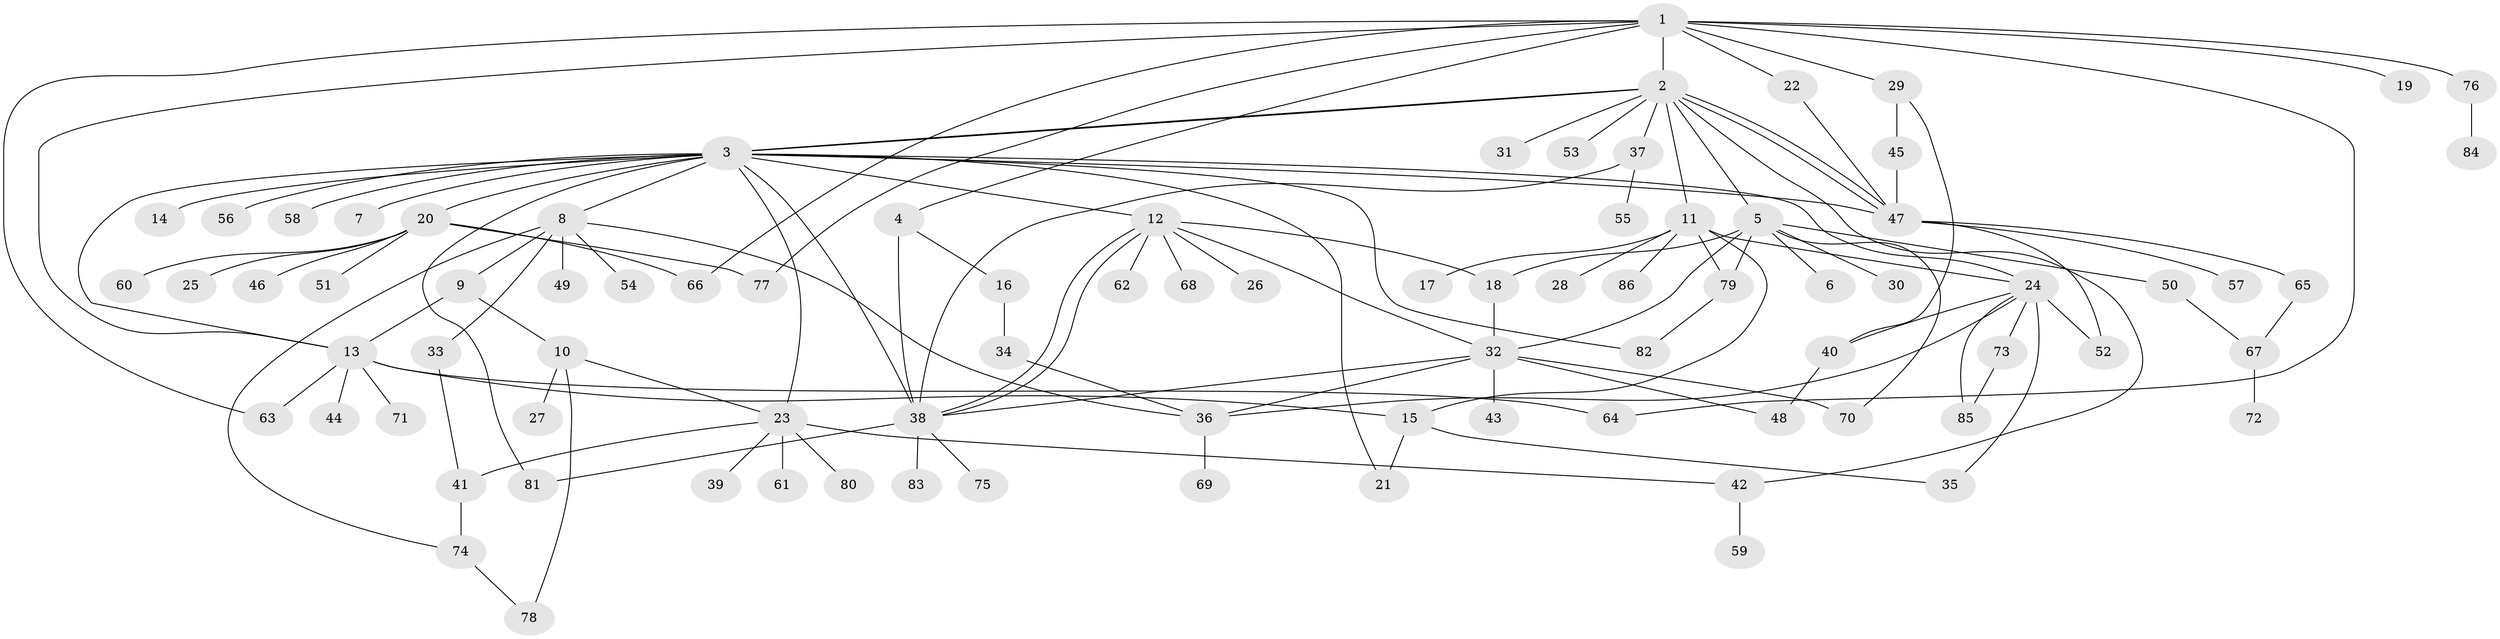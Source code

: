 // coarse degree distribution, {9: 0.046511627906976744, 15: 0.023255813953488372, 3: 0.09302325581395349, 7: 0.046511627906976744, 1: 0.4186046511627907, 8: 0.046511627906976744, 5: 0.023255813953488372, 2: 0.18604651162790697, 4: 0.046511627906976744, 6: 0.06976744186046512}
// Generated by graph-tools (version 1.1) at 2025/18/03/04/25 18:18:07]
// undirected, 86 vertices, 125 edges
graph export_dot {
graph [start="1"]
  node [color=gray90,style=filled];
  1;
  2;
  3;
  4;
  5;
  6;
  7;
  8;
  9;
  10;
  11;
  12;
  13;
  14;
  15;
  16;
  17;
  18;
  19;
  20;
  21;
  22;
  23;
  24;
  25;
  26;
  27;
  28;
  29;
  30;
  31;
  32;
  33;
  34;
  35;
  36;
  37;
  38;
  39;
  40;
  41;
  42;
  43;
  44;
  45;
  46;
  47;
  48;
  49;
  50;
  51;
  52;
  53;
  54;
  55;
  56;
  57;
  58;
  59;
  60;
  61;
  62;
  63;
  64;
  65;
  66;
  67;
  68;
  69;
  70;
  71;
  72;
  73;
  74;
  75;
  76;
  77;
  78;
  79;
  80;
  81;
  82;
  83;
  84;
  85;
  86;
  1 -- 2;
  1 -- 4;
  1 -- 13;
  1 -- 19;
  1 -- 22;
  1 -- 29;
  1 -- 63;
  1 -- 64;
  1 -- 66;
  1 -- 76;
  1 -- 77;
  2 -- 3;
  2 -- 3;
  2 -- 5;
  2 -- 11;
  2 -- 31;
  2 -- 37;
  2 -- 42;
  2 -- 47;
  2 -- 47;
  2 -- 53;
  3 -- 7;
  3 -- 8;
  3 -- 12;
  3 -- 13;
  3 -- 14;
  3 -- 20;
  3 -- 21;
  3 -- 23;
  3 -- 24;
  3 -- 38;
  3 -- 47;
  3 -- 56;
  3 -- 58;
  3 -- 81;
  3 -- 82;
  4 -- 16;
  4 -- 38;
  5 -- 6;
  5 -- 18;
  5 -- 30;
  5 -- 32;
  5 -- 50;
  5 -- 70;
  5 -- 79;
  8 -- 9;
  8 -- 33;
  8 -- 36;
  8 -- 49;
  8 -- 54;
  8 -- 74;
  9 -- 10;
  9 -- 13;
  10 -- 23;
  10 -- 27;
  10 -- 78;
  11 -- 15;
  11 -- 17;
  11 -- 24;
  11 -- 28;
  11 -- 79;
  11 -- 86;
  12 -- 18;
  12 -- 26;
  12 -- 32;
  12 -- 38;
  12 -- 38;
  12 -- 62;
  12 -- 68;
  13 -- 15;
  13 -- 44;
  13 -- 63;
  13 -- 64;
  13 -- 71;
  15 -- 21;
  15 -- 35;
  16 -- 34;
  18 -- 32;
  20 -- 25;
  20 -- 46;
  20 -- 51;
  20 -- 60;
  20 -- 66;
  20 -- 77;
  22 -- 47;
  23 -- 39;
  23 -- 41;
  23 -- 42;
  23 -- 61;
  23 -- 80;
  24 -- 35;
  24 -- 36;
  24 -- 40;
  24 -- 52;
  24 -- 73;
  24 -- 85;
  29 -- 40;
  29 -- 45;
  32 -- 36;
  32 -- 38;
  32 -- 43;
  32 -- 48;
  32 -- 70;
  33 -- 41;
  34 -- 36;
  36 -- 69;
  37 -- 38;
  37 -- 55;
  38 -- 75;
  38 -- 81;
  38 -- 83;
  40 -- 48;
  41 -- 74;
  42 -- 59;
  45 -- 47;
  47 -- 52;
  47 -- 57;
  47 -- 65;
  50 -- 67;
  65 -- 67;
  67 -- 72;
  73 -- 85;
  74 -- 78;
  76 -- 84;
  79 -- 82;
}
